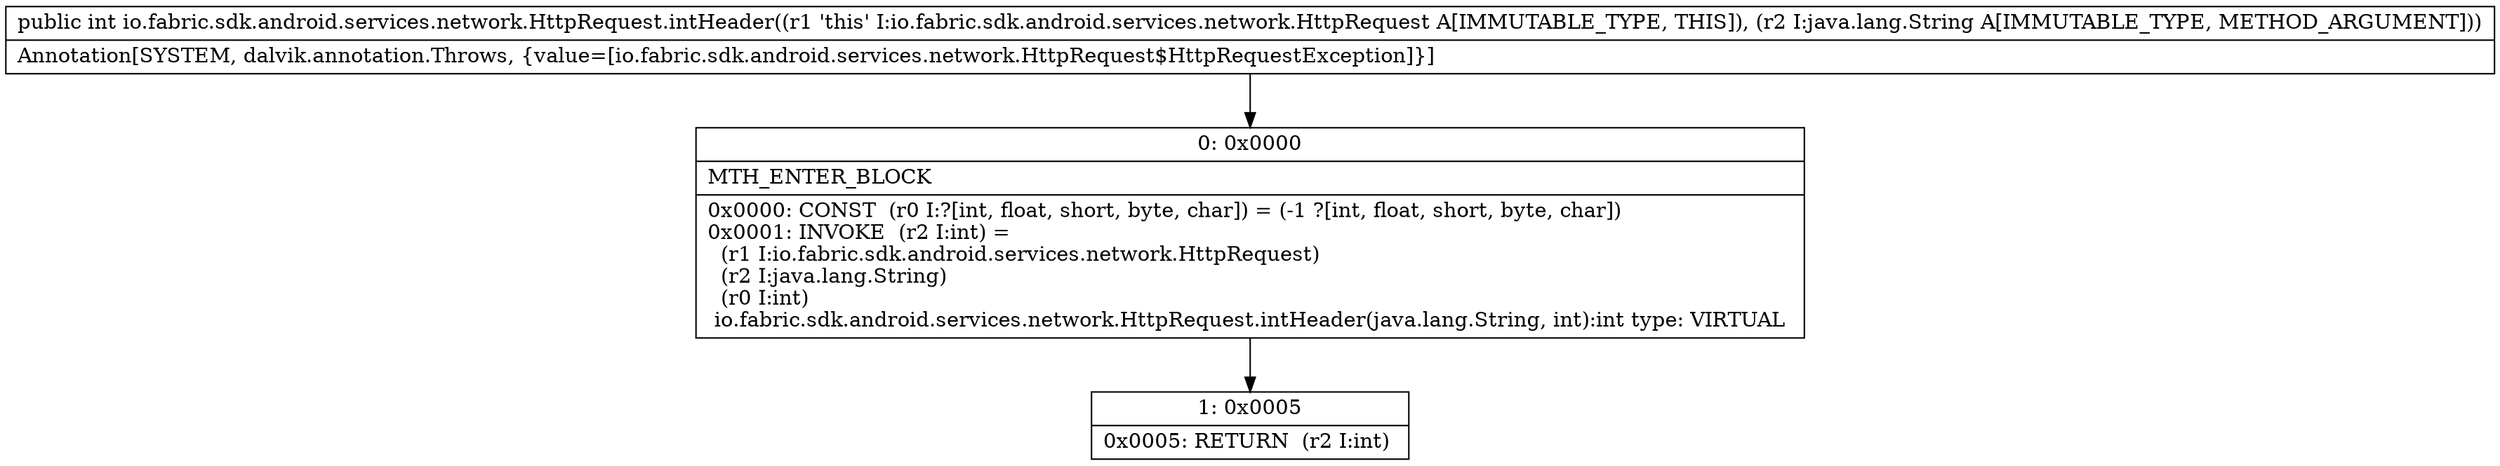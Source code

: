 digraph "CFG forio.fabric.sdk.android.services.network.HttpRequest.intHeader(Ljava\/lang\/String;)I" {
Node_0 [shape=record,label="{0\:\ 0x0000|MTH_ENTER_BLOCK\l|0x0000: CONST  (r0 I:?[int, float, short, byte, char]) = (\-1 ?[int, float, short, byte, char]) \l0x0001: INVOKE  (r2 I:int) = \l  (r1 I:io.fabric.sdk.android.services.network.HttpRequest)\l  (r2 I:java.lang.String)\l  (r0 I:int)\l io.fabric.sdk.android.services.network.HttpRequest.intHeader(java.lang.String, int):int type: VIRTUAL \l}"];
Node_1 [shape=record,label="{1\:\ 0x0005|0x0005: RETURN  (r2 I:int) \l}"];
MethodNode[shape=record,label="{public int io.fabric.sdk.android.services.network.HttpRequest.intHeader((r1 'this' I:io.fabric.sdk.android.services.network.HttpRequest A[IMMUTABLE_TYPE, THIS]), (r2 I:java.lang.String A[IMMUTABLE_TYPE, METHOD_ARGUMENT]))  | Annotation[SYSTEM, dalvik.annotation.Throws, \{value=[io.fabric.sdk.android.services.network.HttpRequest$HttpRequestException]\}]\l}"];
MethodNode -> Node_0;
Node_0 -> Node_1;
}

